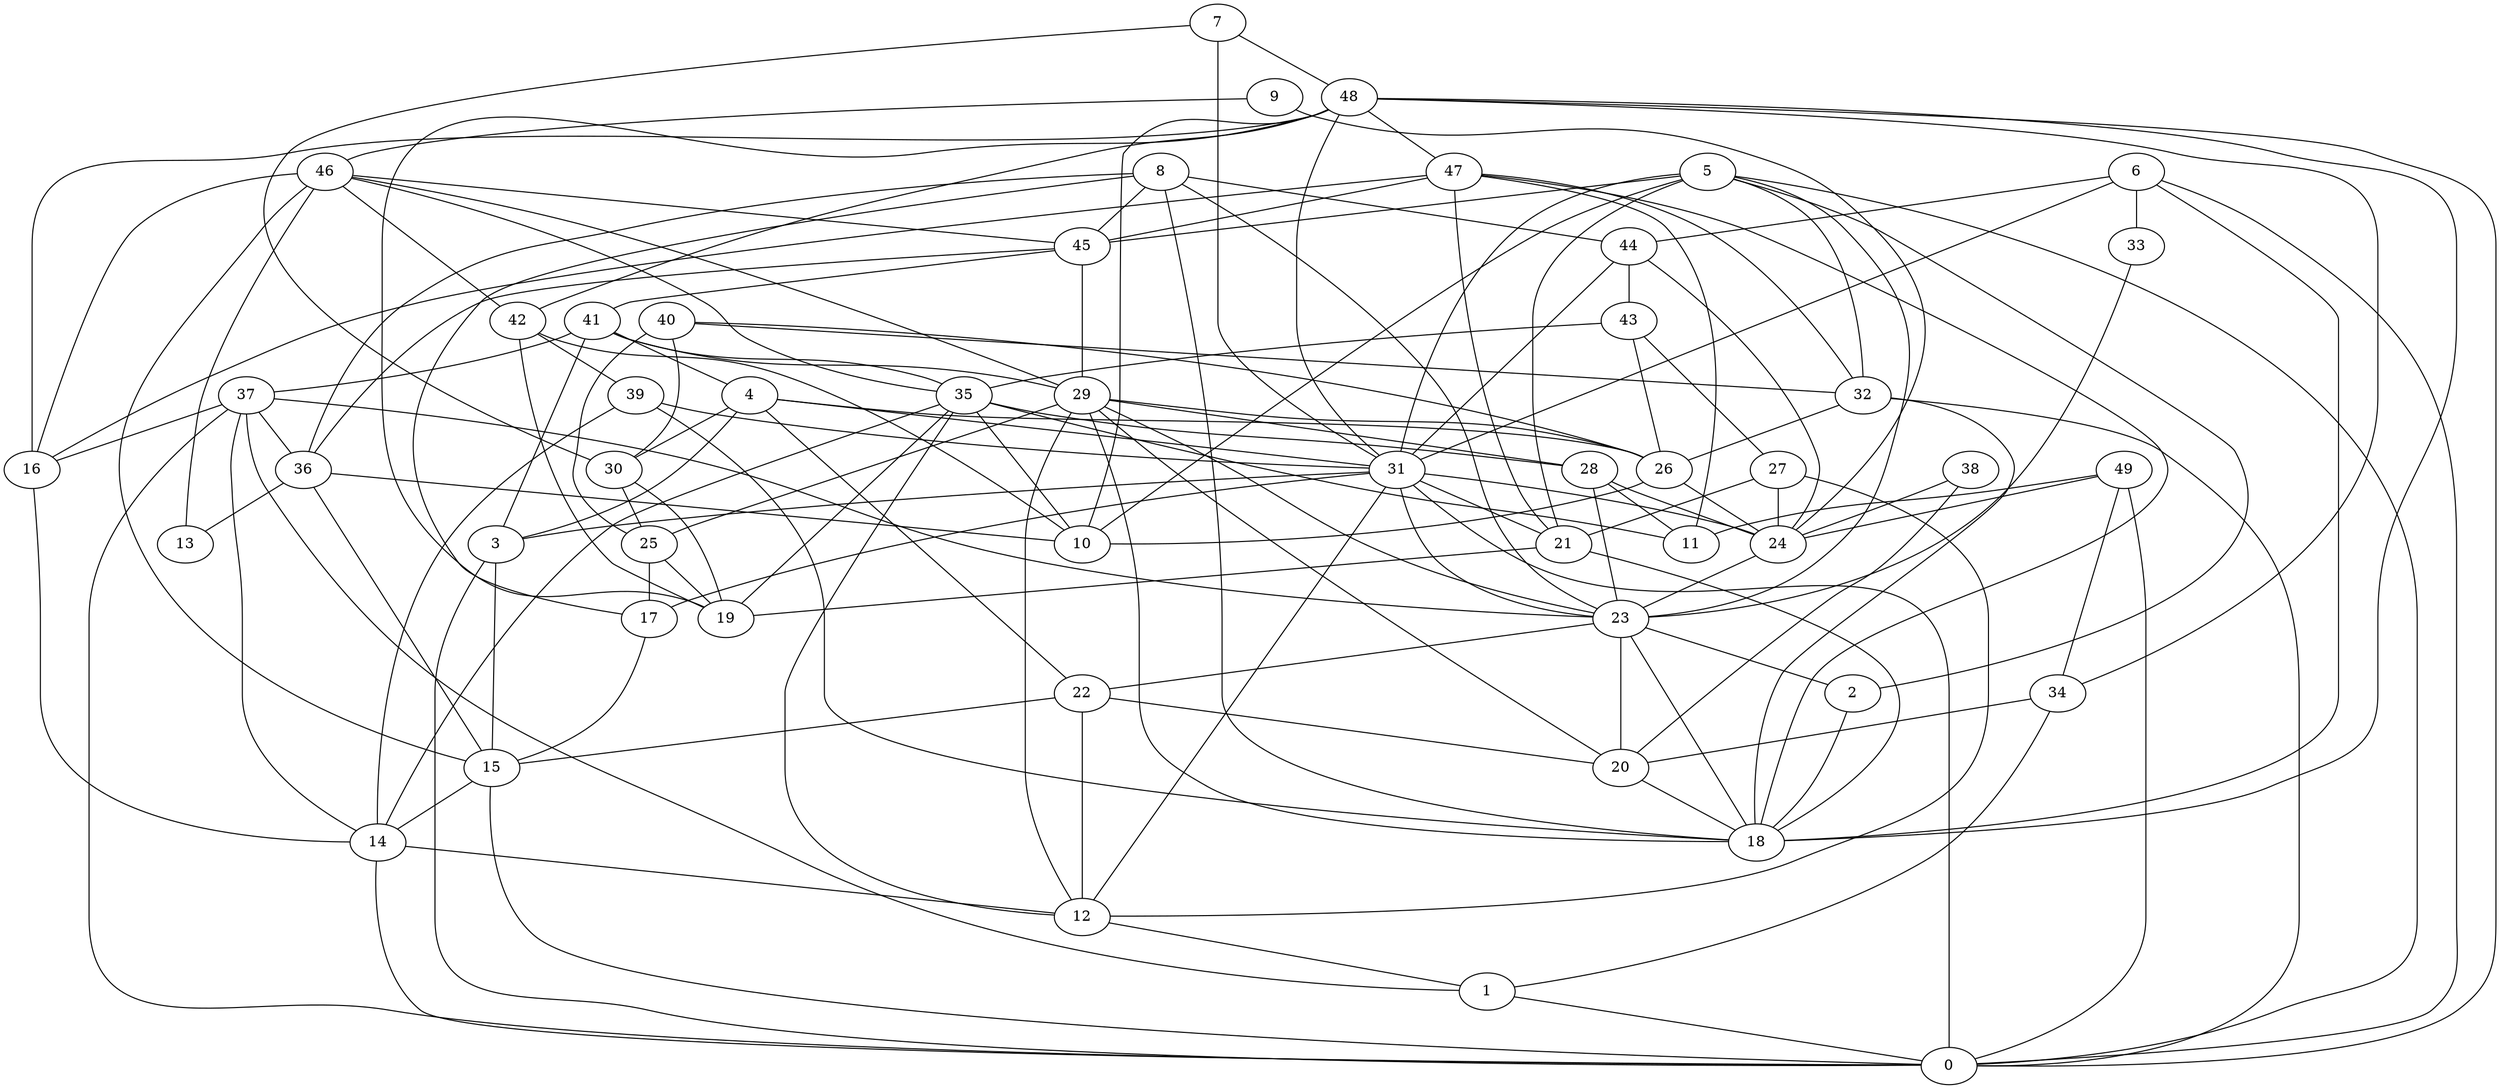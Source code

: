 digraph GG_graph {

subgraph G_graph {
edge [color = black]
"8" -> "17" [dir = none]
"44" -> "31" [dir = none]
"22" -> "20" [dir = none]
"43" -> "35" [dir = none]
"39" -> "18" [dir = none]
"26" -> "10" [dir = none]
"42" -> "19" [dir = none]
"49" -> "24" [dir = none]
"25" -> "19" [dir = none]
"29" -> "26" [dir = none]
"29" -> "20" [dir = none]
"29" -> "18" [dir = none]
"29" -> "23" [dir = none]
"5" -> "21" [dir = none]
"5" -> "32" [dir = none]
"5" -> "0" [dir = none]
"5" -> "31" [dir = none]
"33" -> "23" [dir = none]
"37" -> "1" [dir = none]
"37" -> "36" [dir = none]
"37" -> "23" [dir = none]
"24" -> "23" [dir = none]
"4" -> "30" [dir = none]
"4" -> "31" [dir = none]
"40" -> "30" [dir = none]
"46" -> "15" [dir = none]
"46" -> "29" [dir = none]
"7" -> "31" [dir = none]
"9" -> "24" [dir = none]
"31" -> "17" [dir = none]
"31" -> "23" [dir = none]
"36" -> "13" [dir = none]
"23" -> "2" [dir = none]
"48" -> "47" [dir = none]
"48" -> "16" [dir = none]
"48" -> "31" [dir = none]
"38" -> "24" [dir = none]
"27" -> "21" [dir = none]
"35" -> "12" [dir = none]
"35" -> "28" [dir = none]
"28" -> "23" [dir = none]
"41" -> "29" [dir = none]
"47" -> "11" [dir = none]
"14" -> "0" [dir = none]
"34" -> "1" [dir = none]
"3" -> "15" [dir = none]
"30" -> "19" [dir = none]
"6" -> "31" [dir = none]
"45" -> "29" [dir = none]
"8" -> "18" [dir = none]
"15" -> "14" [dir = none]
"44" -> "24" [dir = none]
"37" -> "16" [dir = none]
"43" -> "26" [dir = none]
"42" -> "39" [dir = none]
"8" -> "45" [dir = none]
"32" -> "0" [dir = none]
"41" -> "4" [dir = none]
"41" -> "35" [dir = none]
"9" -> "46" [dir = none]
"46" -> "42" [dir = none]
"6" -> "44" [dir = none]
"5" -> "2" [dir = none]
"47" -> "32" [dir = none]
"29" -> "28" [dir = none]
"37" -> "0" [dir = none]
"15" -> "0" [dir = none]
"49" -> "34" [dir = none]
"49" -> "11" [dir = none]
"5" -> "45" [dir = none]
"23" -> "18" [dir = none]
"42" -> "10" [dir = none]
"39" -> "14" [dir = none]
"46" -> "35" [dir = none]
"41" -> "3" [dir = none]
"46" -> "16" [dir = none]
"32" -> "26" [dir = none]
"8" -> "44" [dir = none]
"44" -> "43" [dir = none]
"28" -> "24" [dir = none]
"35" -> "14" [dir = none]
"28" -> "11" [dir = none]
"36" -> "15" [dir = none]
"41" -> "37" [dir = none]
"40" -> "32" [dir = none]
"17" -> "15" [dir = none]
"47" -> "16" [dir = none]
"32" -> "18" [dir = none]
"48" -> "0" [dir = none]
"31" -> "0" [dir = none]
"30" -> "25" [dir = none]
"31" -> "3" [dir = none]
"48" -> "18" [dir = none]
"39" -> "31" [dir = none]
"36" -> "10" [dir = none]
"8" -> "36" [dir = none]
"29" -> "12" [dir = none]
"43" -> "27" [dir = none]
"35" -> "10" [dir = none]
"47" -> "45" [dir = none]
"23" -> "22" [dir = none]
"48" -> "10" [dir = none]
"12" -> "1" [dir = none]
"1" -> "0" [dir = none]
"47" -> "18" [dir = none]
"37" -> "14" [dir = none]
"38" -> "20" [dir = none]
"14" -> "12" [dir = none]
"23" -> "20" [dir = none]
"21" -> "18" [dir = none]
"31" -> "21" [dir = none]
"48" -> "34" [dir = none]
"8" -> "23" [dir = none]
"16" -> "14" [dir = none]
"20" -> "18" [dir = none]
"49" -> "0" [dir = none]
"25" -> "17" [dir = none]
"6" -> "33" [dir = none]
"34" -> "20" [dir = none]
"48" -> "19" [dir = none]
"31" -> "24" [dir = none]
"5" -> "10" [dir = none]
"4" -> "3" [dir = none]
"22" -> "12" [dir = none]
"35" -> "11" [dir = none]
"35" -> "19" [dir = none]
"27" -> "24" [dir = none]
"31" -> "12" [dir = none]
"26" -> "24" [dir = none]
"22" -> "15" [dir = none]
"46" -> "45" [dir = none]
"47" -> "21" [dir = none]
"3" -> "0" [dir = none]
"6" -> "0" [dir = none]
"5" -> "23" [dir = none]
"4" -> "26" [dir = none]
"7" -> "30" [dir = none]
"46" -> "13" [dir = none]
"40" -> "26" [dir = none]
"40" -> "25" [dir = none]
"45" -> "41" [dir = none]
"6" -> "18" [dir = none]
"4" -> "22" [dir = none]
"2" -> "18" [dir = none]
"45" -> "36" [dir = none]
"27" -> "12" [dir = none]
"29" -> "25" [dir = none]
"7" -> "48" [dir = none]
"48" -> "42" [dir = none]
"21" -> "19" [dir = none]
}

}
